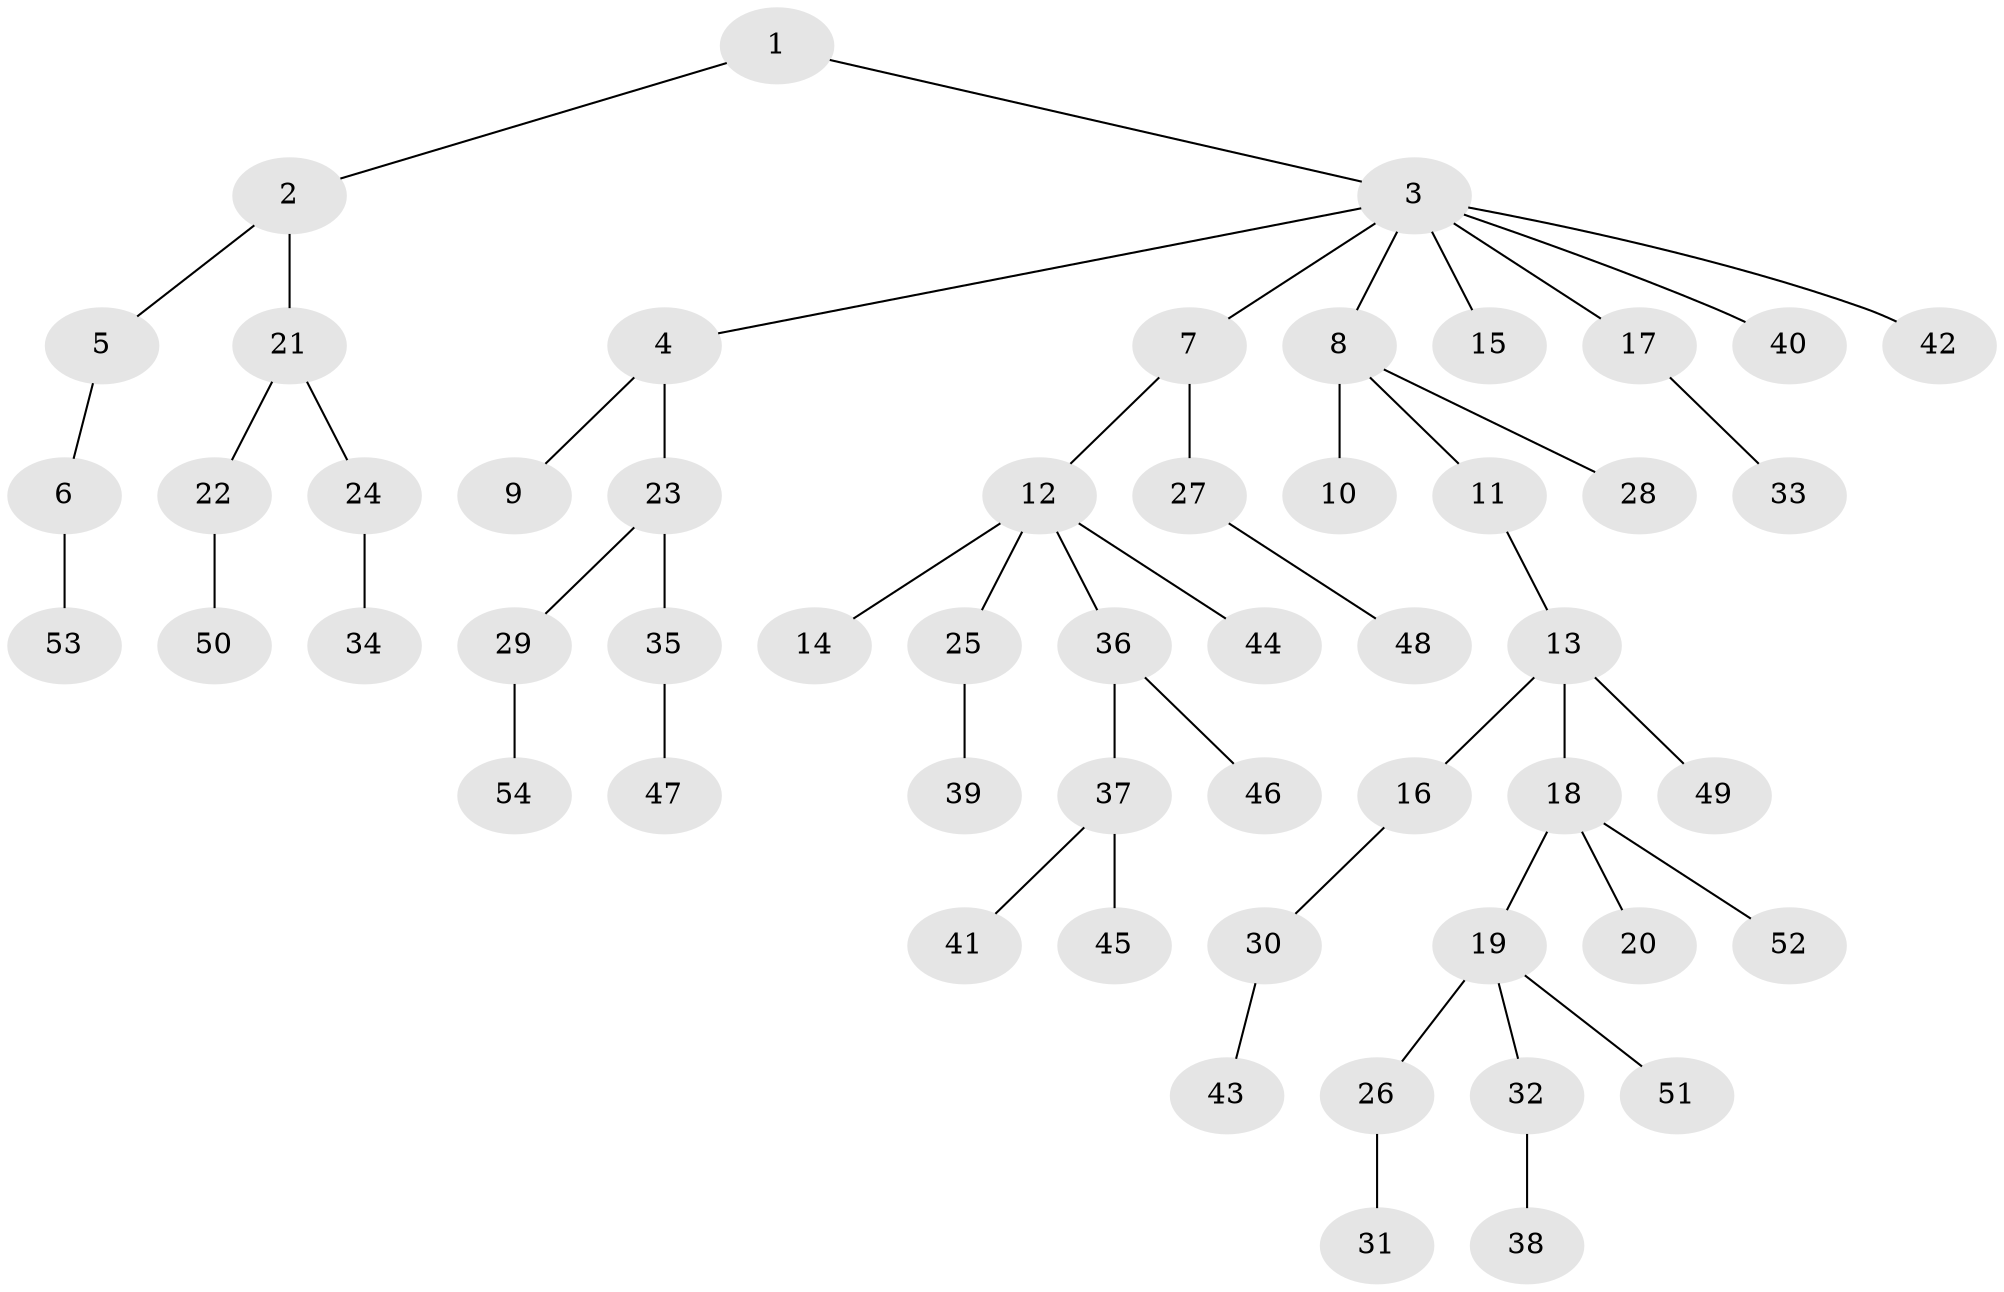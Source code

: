 // Generated by graph-tools (version 1.1) at 2025/11/02/27/25 16:11:28]
// undirected, 54 vertices, 53 edges
graph export_dot {
graph [start="1"]
  node [color=gray90,style=filled];
  1;
  2;
  3;
  4;
  5;
  6;
  7;
  8;
  9;
  10;
  11;
  12;
  13;
  14;
  15;
  16;
  17;
  18;
  19;
  20;
  21;
  22;
  23;
  24;
  25;
  26;
  27;
  28;
  29;
  30;
  31;
  32;
  33;
  34;
  35;
  36;
  37;
  38;
  39;
  40;
  41;
  42;
  43;
  44;
  45;
  46;
  47;
  48;
  49;
  50;
  51;
  52;
  53;
  54;
  1 -- 2;
  1 -- 3;
  2 -- 5;
  2 -- 21;
  3 -- 4;
  3 -- 7;
  3 -- 8;
  3 -- 15;
  3 -- 17;
  3 -- 40;
  3 -- 42;
  4 -- 9;
  4 -- 23;
  5 -- 6;
  6 -- 53;
  7 -- 12;
  7 -- 27;
  8 -- 10;
  8 -- 11;
  8 -- 28;
  11 -- 13;
  12 -- 14;
  12 -- 25;
  12 -- 36;
  12 -- 44;
  13 -- 16;
  13 -- 18;
  13 -- 49;
  16 -- 30;
  17 -- 33;
  18 -- 19;
  18 -- 20;
  18 -- 52;
  19 -- 26;
  19 -- 32;
  19 -- 51;
  21 -- 22;
  21 -- 24;
  22 -- 50;
  23 -- 29;
  23 -- 35;
  24 -- 34;
  25 -- 39;
  26 -- 31;
  27 -- 48;
  29 -- 54;
  30 -- 43;
  32 -- 38;
  35 -- 47;
  36 -- 37;
  36 -- 46;
  37 -- 41;
  37 -- 45;
}
